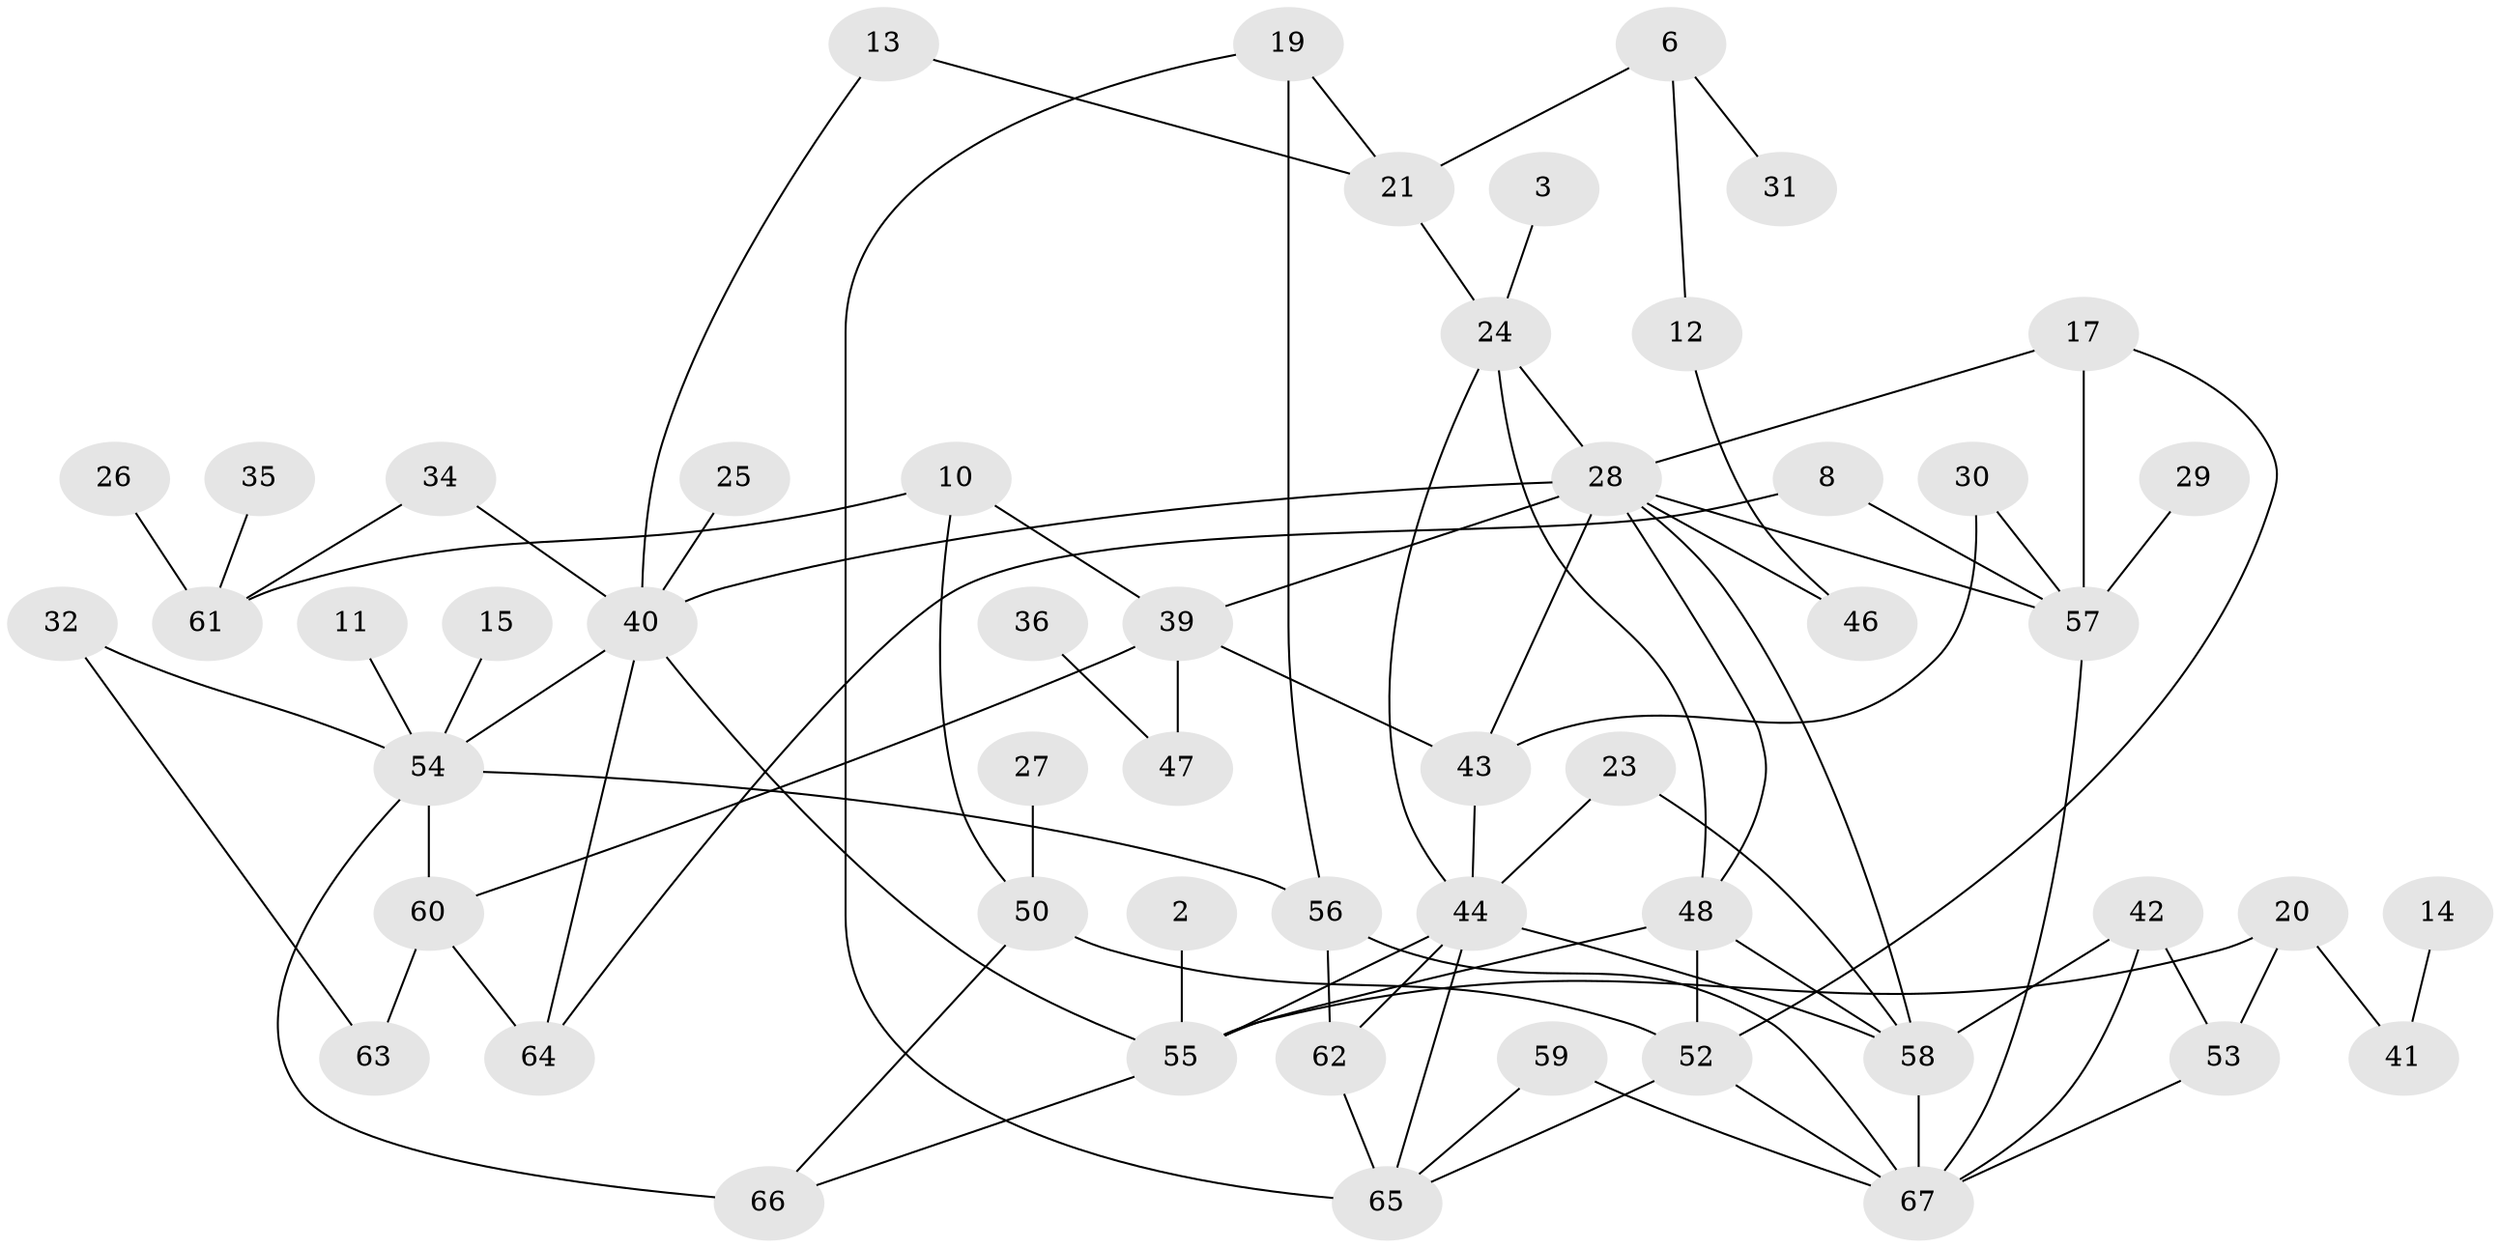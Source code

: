 // original degree distribution, {2: 0.2706766917293233, 3: 0.24812030075187969, 0: 0.09774436090225563, 1: 0.18796992481203006, 4: 0.12781954887218044, 5: 0.03759398496240601, 6: 0.022556390977443608, 7: 0.007518796992481203}
// Generated by graph-tools (version 1.1) at 2025/49/03/09/25 03:49:03]
// undirected, 53 vertices, 85 edges
graph export_dot {
graph [start="1"]
  node [color=gray90,style=filled];
  2;
  3;
  6;
  8;
  10;
  11;
  12;
  13;
  14;
  15;
  17;
  19;
  20;
  21;
  23;
  24;
  25;
  26;
  27;
  28;
  29;
  30;
  31;
  32;
  34;
  35;
  36;
  39;
  40;
  41;
  42;
  43;
  44;
  46;
  47;
  48;
  50;
  52;
  53;
  54;
  55;
  56;
  57;
  58;
  59;
  60;
  61;
  62;
  63;
  64;
  65;
  66;
  67;
  2 -- 55 [weight=1.0];
  3 -- 24 [weight=1.0];
  6 -- 12 [weight=1.0];
  6 -- 21 [weight=1.0];
  6 -- 31 [weight=1.0];
  8 -- 57 [weight=1.0];
  8 -- 64 [weight=1.0];
  10 -- 39 [weight=1.0];
  10 -- 50 [weight=1.0];
  10 -- 61 [weight=1.0];
  11 -- 54 [weight=1.0];
  12 -- 46 [weight=1.0];
  13 -- 21 [weight=1.0];
  13 -- 40 [weight=1.0];
  14 -- 41 [weight=1.0];
  15 -- 54 [weight=1.0];
  17 -- 28 [weight=1.0];
  17 -- 52 [weight=1.0];
  17 -- 57 [weight=1.0];
  19 -- 21 [weight=1.0];
  19 -- 56 [weight=1.0];
  19 -- 65 [weight=1.0];
  20 -- 41 [weight=1.0];
  20 -- 53 [weight=1.0];
  20 -- 55 [weight=1.0];
  21 -- 24 [weight=1.0];
  23 -- 44 [weight=1.0];
  23 -- 58 [weight=1.0];
  24 -- 28 [weight=1.0];
  24 -- 44 [weight=1.0];
  24 -- 48 [weight=1.0];
  25 -- 40 [weight=1.0];
  26 -- 61 [weight=1.0];
  27 -- 50 [weight=1.0];
  28 -- 39 [weight=1.0];
  28 -- 40 [weight=1.0];
  28 -- 43 [weight=1.0];
  28 -- 46 [weight=1.0];
  28 -- 48 [weight=1.0];
  28 -- 57 [weight=2.0];
  28 -- 58 [weight=1.0];
  29 -- 57 [weight=1.0];
  30 -- 43 [weight=1.0];
  30 -- 57 [weight=1.0];
  32 -- 54 [weight=1.0];
  32 -- 63 [weight=1.0];
  34 -- 40 [weight=1.0];
  34 -- 61 [weight=1.0];
  35 -- 61 [weight=1.0];
  36 -- 47 [weight=1.0];
  39 -- 43 [weight=1.0];
  39 -- 47 [weight=1.0];
  39 -- 60 [weight=1.0];
  40 -- 54 [weight=1.0];
  40 -- 55 [weight=1.0];
  40 -- 64 [weight=1.0];
  42 -- 53 [weight=1.0];
  42 -- 58 [weight=1.0];
  42 -- 67 [weight=1.0];
  43 -- 44 [weight=1.0];
  44 -- 55 [weight=1.0];
  44 -- 58 [weight=1.0];
  44 -- 62 [weight=1.0];
  44 -- 65 [weight=1.0];
  48 -- 52 [weight=1.0];
  48 -- 55 [weight=1.0];
  48 -- 58 [weight=1.0];
  50 -- 52 [weight=1.0];
  50 -- 66 [weight=1.0];
  52 -- 65 [weight=1.0];
  52 -- 67 [weight=1.0];
  53 -- 67 [weight=1.0];
  54 -- 56 [weight=1.0];
  54 -- 60 [weight=1.0];
  54 -- 66 [weight=1.0];
  55 -- 66 [weight=1.0];
  56 -- 62 [weight=1.0];
  56 -- 67 [weight=1.0];
  57 -- 67 [weight=1.0];
  58 -- 67 [weight=1.0];
  59 -- 65 [weight=1.0];
  59 -- 67 [weight=1.0];
  60 -- 63 [weight=1.0];
  60 -- 64 [weight=1.0];
  62 -- 65 [weight=2.0];
}
